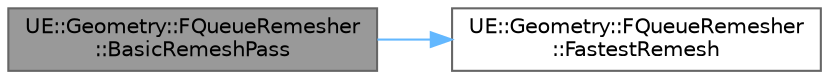 digraph "UE::Geometry::FQueueRemesher::BasicRemeshPass"
{
 // INTERACTIVE_SVG=YES
 // LATEX_PDF_SIZE
  bgcolor="transparent";
  edge [fontname=Helvetica,fontsize=10,labelfontname=Helvetica,labelfontsize=10];
  node [fontname=Helvetica,fontsize=10,shape=box,height=0.2,width=0.4];
  rankdir="LR";
  Node1 [id="Node000001",label="UE::Geometry::FQueueRemesher\l::BasicRemeshPass",height=0.2,width=0.4,color="gray40", fillcolor="grey60", style="filled", fontcolor="black",tooltip="\"Outer loop\" for all remeshing operations"];
  Node1 -> Node2 [id="edge1_Node000001_Node000002",color="steelblue1",style="solid",tooltip=" "];
  Node2 [id="Node000002",label="UE::Geometry::FQueueRemesher\l::FastestRemesh",height=0.2,width=0.4,color="grey40", fillcolor="white", style="filled",URL="$d4/d3f/classUE_1_1Geometry_1_1FQueueRemesher.html#a24db380a8d13183943822ca242e8069e",tooltip="Converge on remeshed result as quickly as possible."];
}
